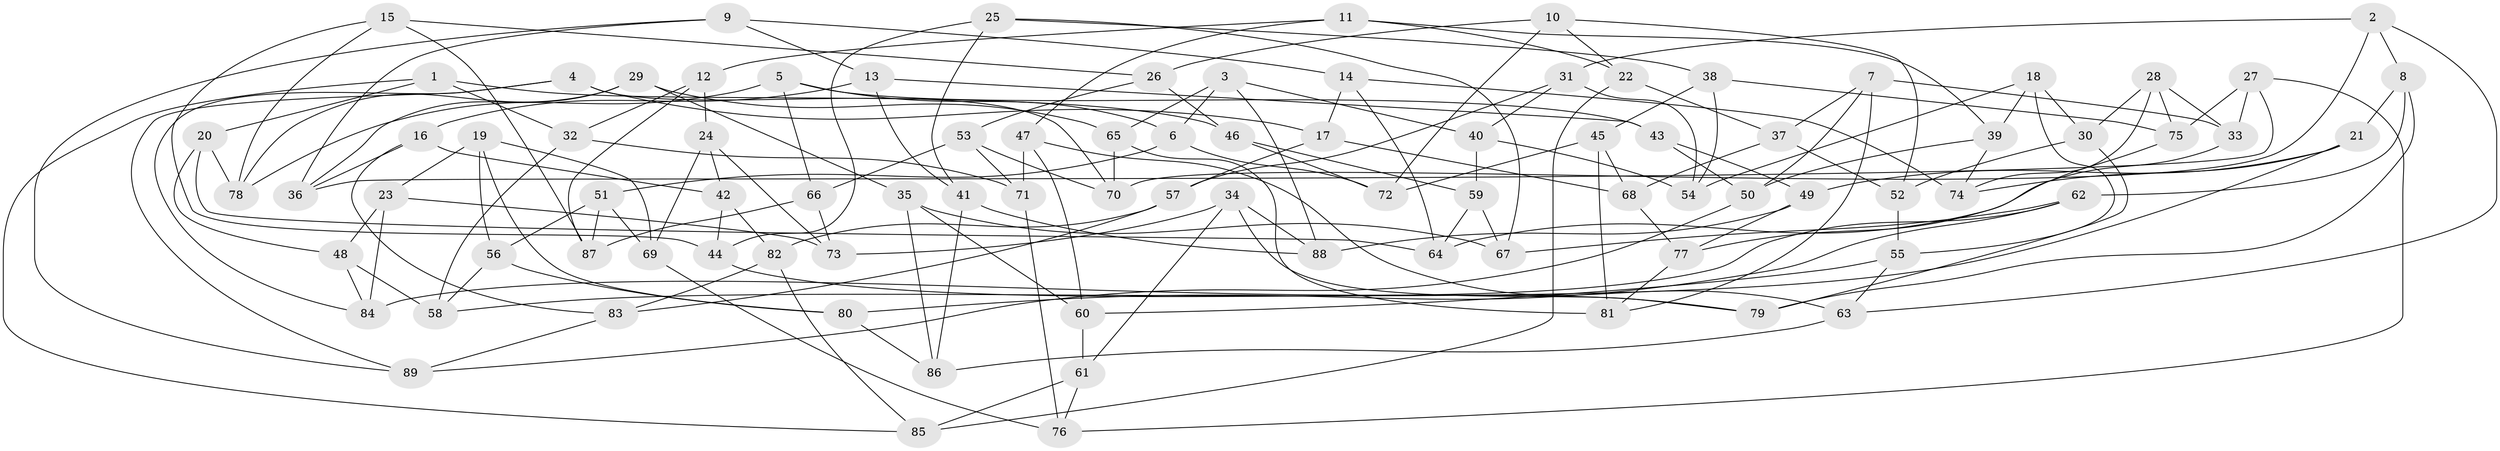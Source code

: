 // Generated by graph-tools (version 1.1) at 2025/02/03/09/25 03:02:56]
// undirected, 89 vertices, 178 edges
graph export_dot {
graph [start="1"]
  node [color=gray90,style=filled];
  1;
  2;
  3;
  4;
  5;
  6;
  7;
  8;
  9;
  10;
  11;
  12;
  13;
  14;
  15;
  16;
  17;
  18;
  19;
  20;
  21;
  22;
  23;
  24;
  25;
  26;
  27;
  28;
  29;
  30;
  31;
  32;
  33;
  34;
  35;
  36;
  37;
  38;
  39;
  40;
  41;
  42;
  43;
  44;
  45;
  46;
  47;
  48;
  49;
  50;
  51;
  52;
  53;
  54;
  55;
  56;
  57;
  58;
  59;
  60;
  61;
  62;
  63;
  64;
  65;
  66;
  67;
  68;
  69;
  70;
  71;
  72;
  73;
  74;
  75;
  76;
  77;
  78;
  79;
  80;
  81;
  82;
  83;
  84;
  85;
  86;
  87;
  88;
  89;
  1 -- 46;
  1 -- 85;
  1 -- 32;
  1 -- 20;
  2 -- 70;
  2 -- 63;
  2 -- 8;
  2 -- 31;
  3 -- 40;
  3 -- 65;
  3 -- 6;
  3 -- 88;
  4 -- 17;
  4 -- 89;
  4 -- 84;
  4 -- 70;
  5 -- 66;
  5 -- 6;
  5 -- 78;
  5 -- 43;
  6 -- 72;
  6 -- 51;
  7 -- 81;
  7 -- 37;
  7 -- 33;
  7 -- 50;
  8 -- 62;
  8 -- 21;
  8 -- 79;
  9 -- 13;
  9 -- 36;
  9 -- 14;
  9 -- 89;
  10 -- 26;
  10 -- 52;
  10 -- 72;
  10 -- 22;
  11 -- 47;
  11 -- 12;
  11 -- 22;
  11 -- 39;
  12 -- 24;
  12 -- 32;
  12 -- 87;
  13 -- 16;
  13 -- 43;
  13 -- 41;
  14 -- 74;
  14 -- 64;
  14 -- 17;
  15 -- 78;
  15 -- 44;
  15 -- 26;
  15 -- 87;
  16 -- 83;
  16 -- 36;
  16 -- 42;
  17 -- 57;
  17 -- 68;
  18 -- 54;
  18 -- 30;
  18 -- 39;
  18 -- 55;
  19 -- 56;
  19 -- 69;
  19 -- 80;
  19 -- 23;
  20 -- 48;
  20 -- 64;
  20 -- 78;
  21 -- 49;
  21 -- 74;
  21 -- 58;
  22 -- 37;
  22 -- 85;
  23 -- 84;
  23 -- 73;
  23 -- 48;
  24 -- 69;
  24 -- 73;
  24 -- 42;
  25 -- 41;
  25 -- 67;
  25 -- 44;
  25 -- 38;
  26 -- 46;
  26 -- 53;
  27 -- 75;
  27 -- 33;
  27 -- 76;
  27 -- 36;
  28 -- 33;
  28 -- 30;
  28 -- 74;
  28 -- 75;
  29 -- 36;
  29 -- 35;
  29 -- 65;
  29 -- 78;
  30 -- 79;
  30 -- 52;
  31 -- 40;
  31 -- 57;
  31 -- 54;
  32 -- 71;
  32 -- 58;
  33 -- 64;
  34 -- 61;
  34 -- 79;
  34 -- 73;
  34 -- 88;
  35 -- 67;
  35 -- 60;
  35 -- 86;
  37 -- 68;
  37 -- 52;
  38 -- 75;
  38 -- 45;
  38 -- 54;
  39 -- 74;
  39 -- 50;
  40 -- 59;
  40 -- 54;
  41 -- 86;
  41 -- 88;
  42 -- 44;
  42 -- 82;
  43 -- 49;
  43 -- 50;
  44 -- 79;
  45 -- 68;
  45 -- 72;
  45 -- 81;
  46 -- 72;
  46 -- 59;
  47 -- 60;
  47 -- 71;
  47 -- 63;
  48 -- 84;
  48 -- 58;
  49 -- 77;
  49 -- 88;
  50 -- 89;
  51 -- 56;
  51 -- 69;
  51 -- 87;
  52 -- 55;
  53 -- 70;
  53 -- 71;
  53 -- 66;
  55 -- 60;
  55 -- 63;
  56 -- 58;
  56 -- 80;
  57 -- 83;
  57 -- 82;
  59 -- 67;
  59 -- 64;
  60 -- 61;
  61 -- 85;
  61 -- 76;
  62 -- 80;
  62 -- 84;
  62 -- 67;
  63 -- 86;
  65 -- 70;
  65 -- 81;
  66 -- 87;
  66 -- 73;
  68 -- 77;
  69 -- 76;
  71 -- 76;
  75 -- 77;
  77 -- 81;
  80 -- 86;
  82 -- 85;
  82 -- 83;
  83 -- 89;
}
